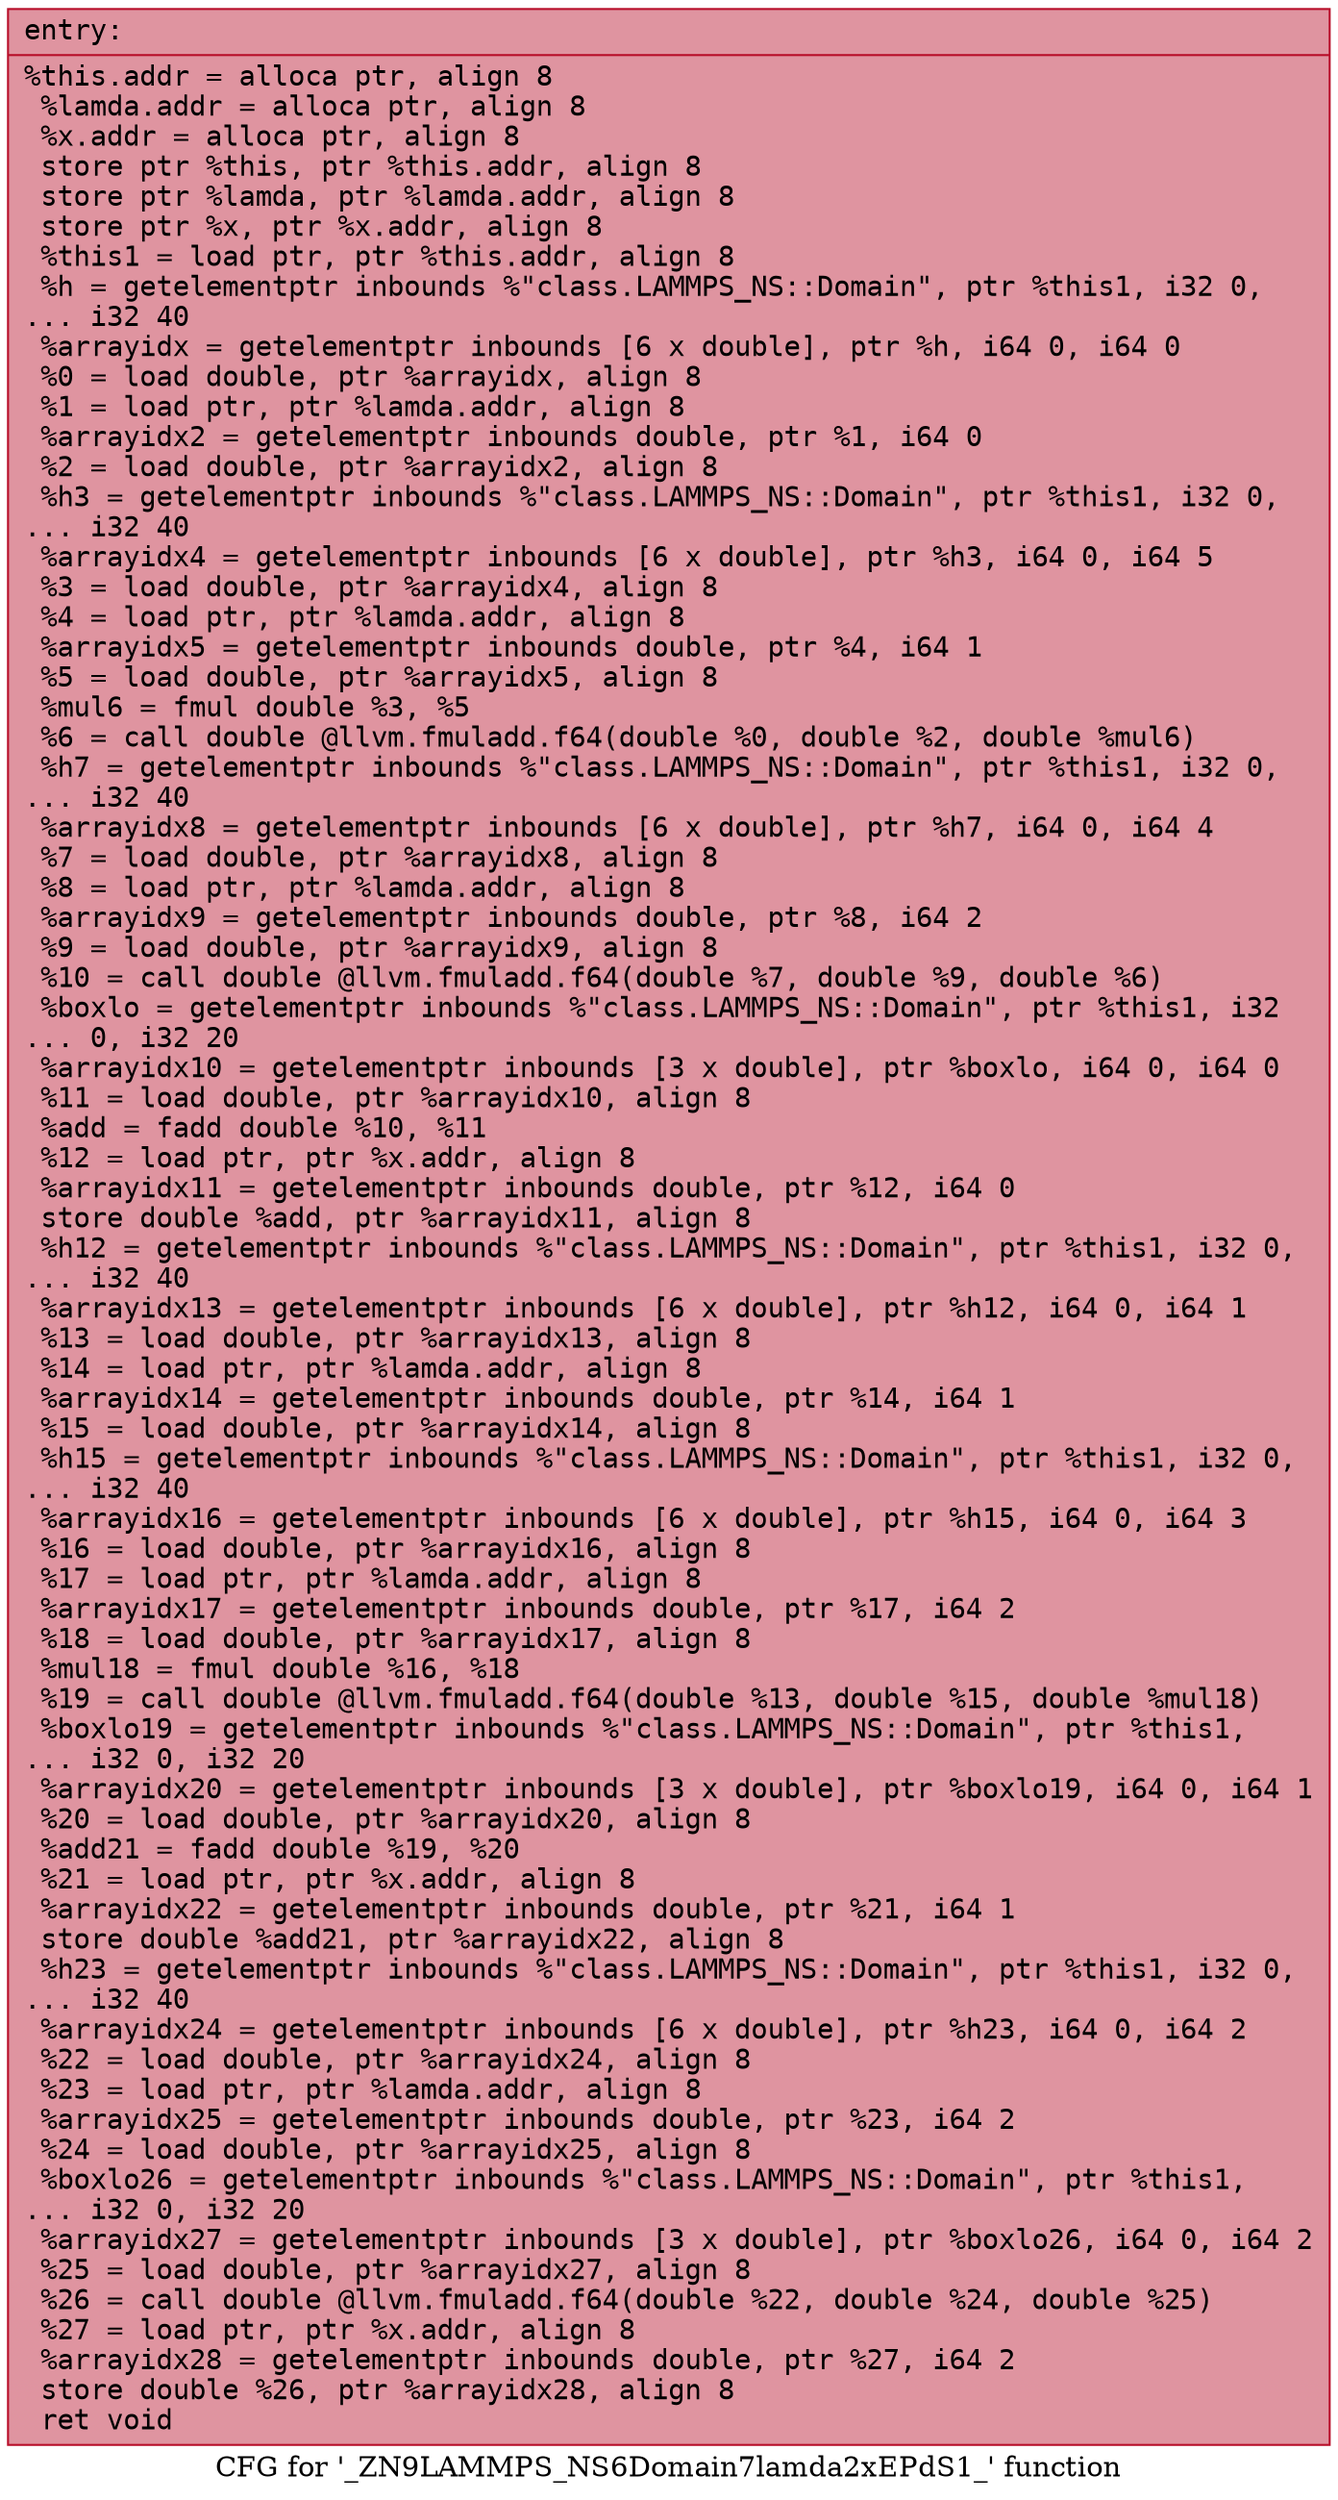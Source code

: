 digraph "CFG for '_ZN9LAMMPS_NS6Domain7lamda2xEPdS1_' function" {
	label="CFG for '_ZN9LAMMPS_NS6Domain7lamda2xEPdS1_' function";

	Node0x561837e48960 [shape=record,color="#b70d28ff", style=filled, fillcolor="#b70d2870" fontname="Courier",label="{entry:\l|  %this.addr = alloca ptr, align 8\l  %lamda.addr = alloca ptr, align 8\l  %x.addr = alloca ptr, align 8\l  store ptr %this, ptr %this.addr, align 8\l  store ptr %lamda, ptr %lamda.addr, align 8\l  store ptr %x, ptr %x.addr, align 8\l  %this1 = load ptr, ptr %this.addr, align 8\l  %h = getelementptr inbounds %\"class.LAMMPS_NS::Domain\", ptr %this1, i32 0,\l... i32 40\l  %arrayidx = getelementptr inbounds [6 x double], ptr %h, i64 0, i64 0\l  %0 = load double, ptr %arrayidx, align 8\l  %1 = load ptr, ptr %lamda.addr, align 8\l  %arrayidx2 = getelementptr inbounds double, ptr %1, i64 0\l  %2 = load double, ptr %arrayidx2, align 8\l  %h3 = getelementptr inbounds %\"class.LAMMPS_NS::Domain\", ptr %this1, i32 0,\l... i32 40\l  %arrayidx4 = getelementptr inbounds [6 x double], ptr %h3, i64 0, i64 5\l  %3 = load double, ptr %arrayidx4, align 8\l  %4 = load ptr, ptr %lamda.addr, align 8\l  %arrayidx5 = getelementptr inbounds double, ptr %4, i64 1\l  %5 = load double, ptr %arrayidx5, align 8\l  %mul6 = fmul double %3, %5\l  %6 = call double @llvm.fmuladd.f64(double %0, double %2, double %mul6)\l  %h7 = getelementptr inbounds %\"class.LAMMPS_NS::Domain\", ptr %this1, i32 0,\l... i32 40\l  %arrayidx8 = getelementptr inbounds [6 x double], ptr %h7, i64 0, i64 4\l  %7 = load double, ptr %arrayidx8, align 8\l  %8 = load ptr, ptr %lamda.addr, align 8\l  %arrayidx9 = getelementptr inbounds double, ptr %8, i64 2\l  %9 = load double, ptr %arrayidx9, align 8\l  %10 = call double @llvm.fmuladd.f64(double %7, double %9, double %6)\l  %boxlo = getelementptr inbounds %\"class.LAMMPS_NS::Domain\", ptr %this1, i32\l... 0, i32 20\l  %arrayidx10 = getelementptr inbounds [3 x double], ptr %boxlo, i64 0, i64 0\l  %11 = load double, ptr %arrayidx10, align 8\l  %add = fadd double %10, %11\l  %12 = load ptr, ptr %x.addr, align 8\l  %arrayidx11 = getelementptr inbounds double, ptr %12, i64 0\l  store double %add, ptr %arrayidx11, align 8\l  %h12 = getelementptr inbounds %\"class.LAMMPS_NS::Domain\", ptr %this1, i32 0,\l... i32 40\l  %arrayidx13 = getelementptr inbounds [6 x double], ptr %h12, i64 0, i64 1\l  %13 = load double, ptr %arrayidx13, align 8\l  %14 = load ptr, ptr %lamda.addr, align 8\l  %arrayidx14 = getelementptr inbounds double, ptr %14, i64 1\l  %15 = load double, ptr %arrayidx14, align 8\l  %h15 = getelementptr inbounds %\"class.LAMMPS_NS::Domain\", ptr %this1, i32 0,\l... i32 40\l  %arrayidx16 = getelementptr inbounds [6 x double], ptr %h15, i64 0, i64 3\l  %16 = load double, ptr %arrayidx16, align 8\l  %17 = load ptr, ptr %lamda.addr, align 8\l  %arrayidx17 = getelementptr inbounds double, ptr %17, i64 2\l  %18 = load double, ptr %arrayidx17, align 8\l  %mul18 = fmul double %16, %18\l  %19 = call double @llvm.fmuladd.f64(double %13, double %15, double %mul18)\l  %boxlo19 = getelementptr inbounds %\"class.LAMMPS_NS::Domain\", ptr %this1,\l... i32 0, i32 20\l  %arrayidx20 = getelementptr inbounds [3 x double], ptr %boxlo19, i64 0, i64 1\l  %20 = load double, ptr %arrayidx20, align 8\l  %add21 = fadd double %19, %20\l  %21 = load ptr, ptr %x.addr, align 8\l  %arrayidx22 = getelementptr inbounds double, ptr %21, i64 1\l  store double %add21, ptr %arrayidx22, align 8\l  %h23 = getelementptr inbounds %\"class.LAMMPS_NS::Domain\", ptr %this1, i32 0,\l... i32 40\l  %arrayidx24 = getelementptr inbounds [6 x double], ptr %h23, i64 0, i64 2\l  %22 = load double, ptr %arrayidx24, align 8\l  %23 = load ptr, ptr %lamda.addr, align 8\l  %arrayidx25 = getelementptr inbounds double, ptr %23, i64 2\l  %24 = load double, ptr %arrayidx25, align 8\l  %boxlo26 = getelementptr inbounds %\"class.LAMMPS_NS::Domain\", ptr %this1,\l... i32 0, i32 20\l  %arrayidx27 = getelementptr inbounds [3 x double], ptr %boxlo26, i64 0, i64 2\l  %25 = load double, ptr %arrayidx27, align 8\l  %26 = call double @llvm.fmuladd.f64(double %22, double %24, double %25)\l  %27 = load ptr, ptr %x.addr, align 8\l  %arrayidx28 = getelementptr inbounds double, ptr %27, i64 2\l  store double %26, ptr %arrayidx28, align 8\l  ret void\l}"];
}
